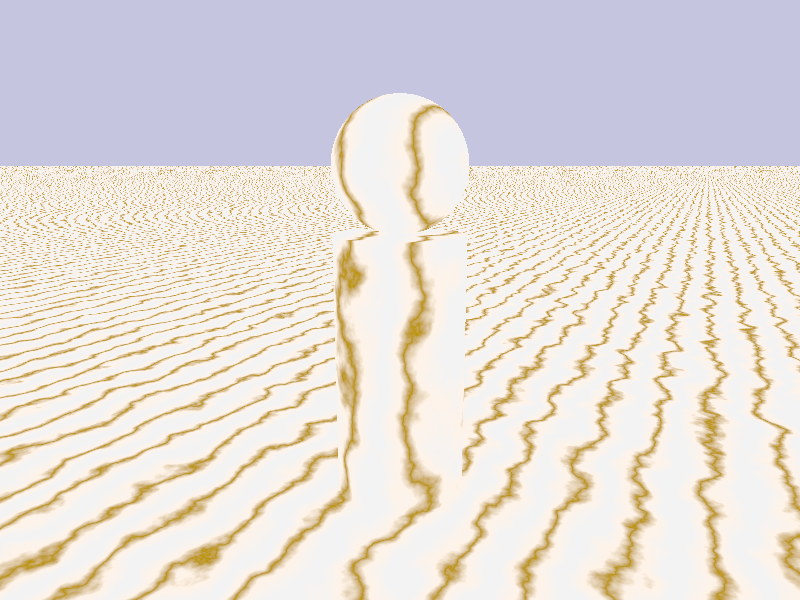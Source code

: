 #include "colors.inc"

background {LightSteelBlue}

union {
 plane {y,0}
 cylinder {0,4*y,1}
 sphere {5*y,1}

 pigment {marble
   color_map {[0 rgb <.5,.3,0>][.3 rgb <1,.9,.8>][.8 rgb .9]}
   turbulence .4
 }
 finish {reflection .2 ambient .4 diffuse .4 phong .4 phong_size 100}
}

light_source {10*<-1,1,-1> color rgb 1}

camera {
 location <4,5,-8>
 look_at 3*y
}
